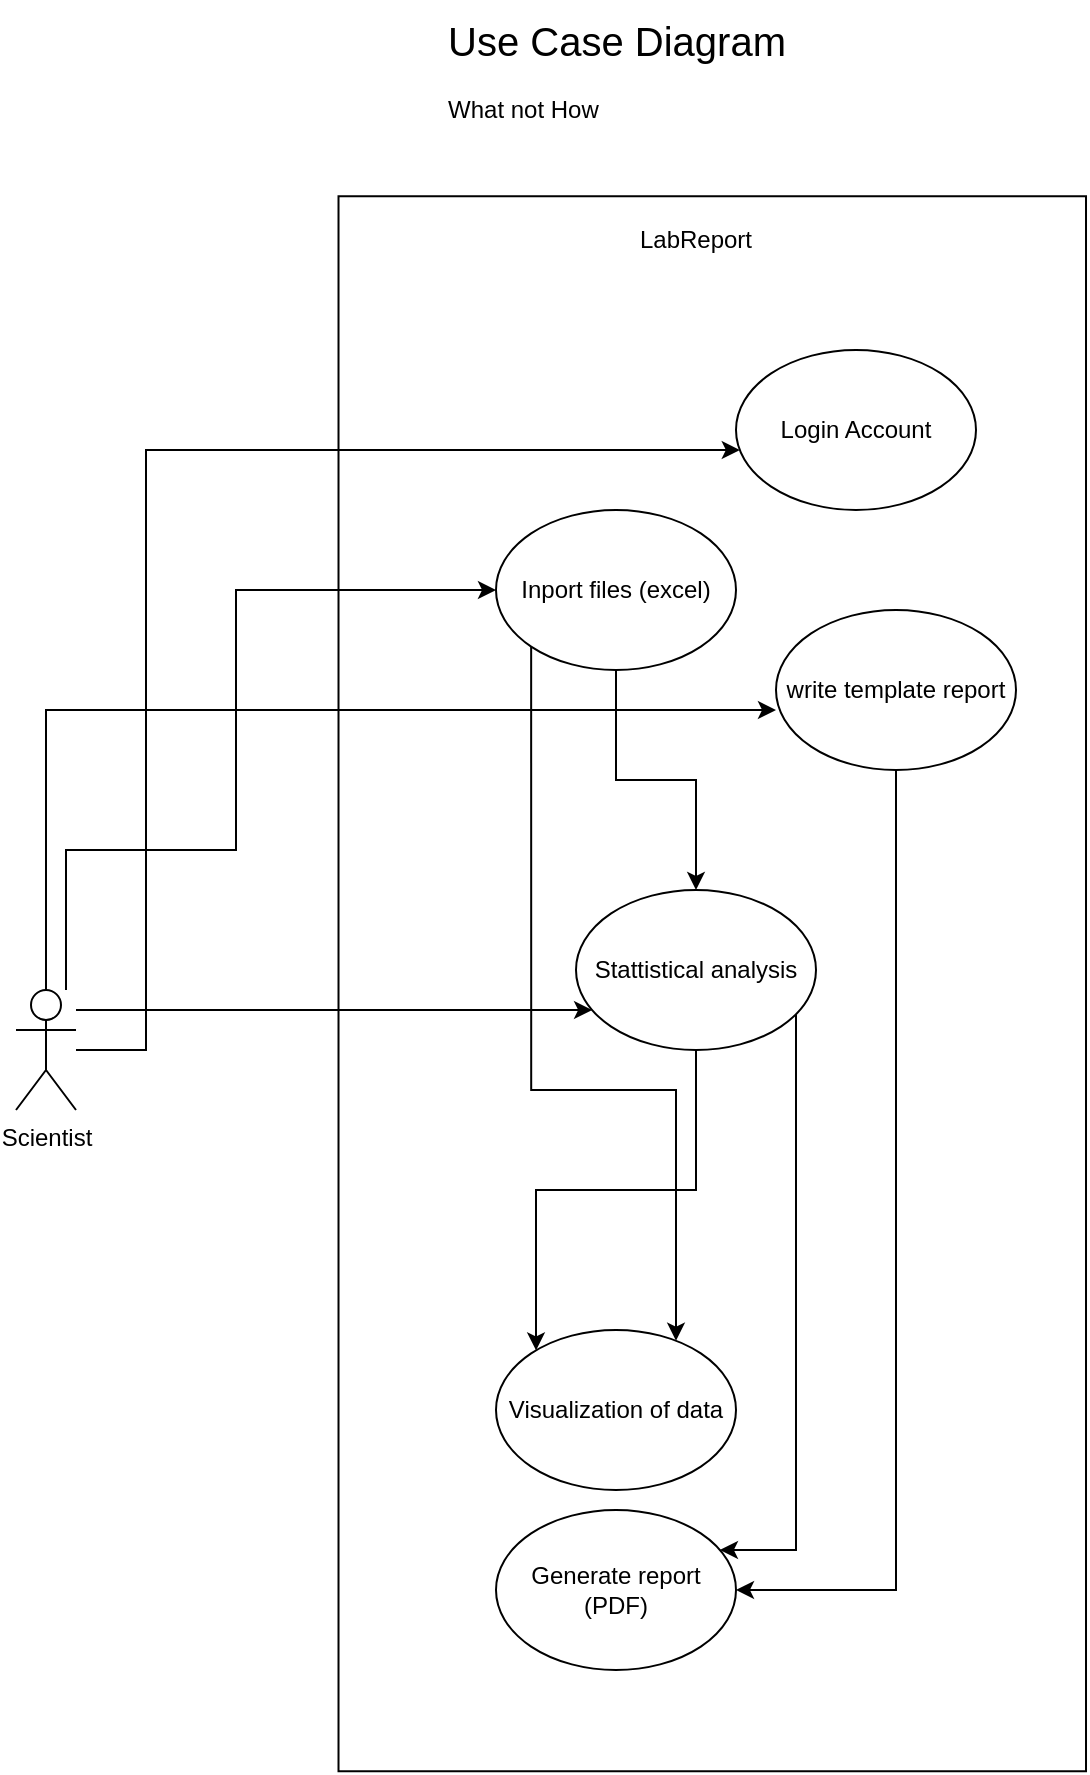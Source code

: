 <mxfile version="24.7.17" pages="6">
  <diagram id="v7ZgVMCDCKATnrwwI6ck" name="Use-cases">
    <mxGraphModel dx="1420" dy="829" grid="1" gridSize="10" guides="1" tooltips="1" connect="1" arrows="1" fold="1" page="1" pageScale="1" pageWidth="850" pageHeight="1100" math="0" shadow="0">
      <root>
        <mxCell id="0" />
        <mxCell id="1" parent="0" />
        <mxCell id="iJNp8zTLhtuYe7hRtah3-2" value="" style="rounded=0;whiteSpace=wrap;html=1;rotation=90;" parent="1" vertex="1">
          <mxGeometry x="94.38" y="410" width="787.5" height="373.75" as="geometry" />
        </mxCell>
        <mxCell id="iJNp8zTLhtuYe7hRtah3-5" value="LabReport" style="text;html=1;strokeColor=none;fillColor=none;align=center;verticalAlign=middle;whiteSpace=wrap;rounded=0;" parent="1" vertex="1">
          <mxGeometry x="450" y="210" width="60" height="30" as="geometry" />
        </mxCell>
        <mxCell id="iJNp8zTLhtuYe7hRtah3-10" style="edgeStyle=orthogonalEdgeStyle;rounded=0;orthogonalLoop=1;jettySize=auto;html=1;exitX=0.5;exitY=1;exitDx=0;exitDy=0;" parent="1" source="iJNp8zTLhtuYe7hRtah3-6" target="iJNp8zTLhtuYe7hRtah3-9" edge="1">
          <mxGeometry relative="1" as="geometry" />
        </mxCell>
        <mxCell id="iJNp8zTLhtuYe7hRtah3-12" style="edgeStyle=orthogonalEdgeStyle;rounded=0;orthogonalLoop=1;jettySize=auto;html=1;exitX=0;exitY=1;exitDx=0;exitDy=0;" parent="1" source="iJNp8zTLhtuYe7hRtah3-6" target="iJNp8zTLhtuYe7hRtah3-8" edge="1">
          <mxGeometry relative="1" as="geometry">
            <Array as="points">
              <mxPoint x="398" y="650" />
              <mxPoint x="470" y="650" />
            </Array>
          </mxGeometry>
        </mxCell>
        <mxCell id="iJNp8zTLhtuYe7hRtah3-6" value="Inport files (excel)" style="ellipse;whiteSpace=wrap;html=1;" parent="1" vertex="1">
          <mxGeometry x="380" y="360" width="120" height="80" as="geometry" />
        </mxCell>
        <mxCell id="iJNp8zTLhtuYe7hRtah3-7" value="Generate report (PDF)" style="ellipse;whiteSpace=wrap;html=1;" parent="1" vertex="1">
          <mxGeometry x="380" y="860" width="120" height="80" as="geometry" />
        </mxCell>
        <mxCell id="iJNp8zTLhtuYe7hRtah3-8" value="Visualization of data" style="ellipse;whiteSpace=wrap;html=1;" parent="1" vertex="1">
          <mxGeometry x="380" y="770" width="120" height="80" as="geometry" />
        </mxCell>
        <mxCell id="iJNp8zTLhtuYe7hRtah3-11" style="edgeStyle=orthogonalEdgeStyle;rounded=0;orthogonalLoop=1;jettySize=auto;html=1;" parent="1" source="iJNp8zTLhtuYe7hRtah3-9" target="iJNp8zTLhtuYe7hRtah3-8" edge="1">
          <mxGeometry relative="1" as="geometry">
            <Array as="points">
              <mxPoint x="400" y="700" />
            </Array>
          </mxGeometry>
        </mxCell>
        <mxCell id="iJNp8zTLhtuYe7hRtah3-13" style="edgeStyle=orthogonalEdgeStyle;rounded=0;orthogonalLoop=1;jettySize=auto;html=1;" parent="1" source="iJNp8zTLhtuYe7hRtah3-9" target="iJNp8zTLhtuYe7hRtah3-7" edge="1">
          <mxGeometry relative="1" as="geometry">
            <Array as="points">
              <mxPoint x="530" y="880" />
            </Array>
          </mxGeometry>
        </mxCell>
        <mxCell id="iJNp8zTLhtuYe7hRtah3-9" value="Stattistical analysis" style="ellipse;whiteSpace=wrap;html=1;" parent="1" vertex="1">
          <mxGeometry x="420" y="550" width="120" height="80" as="geometry" />
        </mxCell>
        <mxCell id="iJNp8zTLhtuYe7hRtah3-18" style="edgeStyle=orthogonalEdgeStyle;rounded=0;orthogonalLoop=1;jettySize=auto;html=1;" parent="1" source="iJNp8zTLhtuYe7hRtah3-14" target="iJNp8zTLhtuYe7hRtah3-6" edge="1">
          <mxGeometry relative="1" as="geometry">
            <Array as="points">
              <mxPoint x="165" y="530" />
              <mxPoint x="250" y="530" />
              <mxPoint x="250" y="400" />
            </Array>
          </mxGeometry>
        </mxCell>
        <mxCell id="iJNp8zTLhtuYe7hRtah3-19" style="edgeStyle=orthogonalEdgeStyle;rounded=0;orthogonalLoop=1;jettySize=auto;html=1;" parent="1" source="iJNp8zTLhtuYe7hRtah3-14" target="iJNp8zTLhtuYe7hRtah3-9" edge="1">
          <mxGeometry relative="1" as="geometry">
            <Array as="points">
              <mxPoint x="300" y="610" />
              <mxPoint x="300" y="610" />
            </Array>
            <mxPoint x="240" y="730" as="sourcePoint" />
          </mxGeometry>
        </mxCell>
        <mxCell id="iJNp8zTLhtuYe7hRtah3-24" style="edgeStyle=orthogonalEdgeStyle;rounded=0;orthogonalLoop=1;jettySize=auto;html=1;" parent="1" source="iJNp8zTLhtuYe7hRtah3-14" target="iJNp8zTLhtuYe7hRtah3-23" edge="1">
          <mxGeometry relative="1" as="geometry">
            <Array as="points">
              <mxPoint x="205" y="630" />
              <mxPoint x="205" y="330" />
            </Array>
          </mxGeometry>
        </mxCell>
        <mxCell id="SK6qlIvwFz_aPZz8G3Zl-2" style="edgeStyle=orthogonalEdgeStyle;rounded=0;orthogonalLoop=1;jettySize=auto;html=1;entryX=0;entryY=0.625;entryDx=0;entryDy=0;entryPerimeter=0;" parent="1" source="iJNp8zTLhtuYe7hRtah3-14" target="SK6qlIvwFz_aPZz8G3Zl-1" edge="1">
          <mxGeometry relative="1" as="geometry">
            <Array as="points">
              <mxPoint x="250" y="460" />
              <mxPoint x="250" y="460" />
            </Array>
          </mxGeometry>
        </mxCell>
        <mxCell id="iJNp8zTLhtuYe7hRtah3-14" value="Scientist" style="shape=umlActor;verticalLabelPosition=bottom;verticalAlign=top;html=1;outlineConnect=0;" parent="1" vertex="1">
          <mxGeometry x="140" y="600" width="30" height="60" as="geometry" />
        </mxCell>
        <mxCell id="iJNp8zTLhtuYe7hRtah3-23" value="Login Account" style="ellipse;whiteSpace=wrap;html=1;" parent="1" vertex="1">
          <mxGeometry x="500" y="280" width="120" height="80" as="geometry" />
        </mxCell>
        <mxCell id="iJNp8zTLhtuYe7hRtah3-32" value="&lt;font style=&quot;font-size: 20px;&quot;&gt;Use Case Diagram&lt;br&gt;&lt;/font&gt;&lt;br&gt;&lt;div style=&quot;text-align: left;&quot;&gt;&lt;span style=&quot;background-color: initial;&quot;&gt;What not How&lt;/span&gt;&lt;/div&gt;" style="text;html=1;align=center;verticalAlign=middle;resizable=0;points=[];autosize=1;strokeColor=none;fillColor=none;" parent="1" vertex="1">
          <mxGeometry x="345" y="105" width="190" height="70" as="geometry" />
        </mxCell>
        <mxCell id="SK6qlIvwFz_aPZz8G3Zl-5" style="edgeStyle=orthogonalEdgeStyle;rounded=0;orthogonalLoop=1;jettySize=auto;html=1;" parent="1" source="SK6qlIvwFz_aPZz8G3Zl-1" target="iJNp8zTLhtuYe7hRtah3-7" edge="1">
          <mxGeometry relative="1" as="geometry">
            <Array as="points">
              <mxPoint x="580" y="900" />
            </Array>
          </mxGeometry>
        </mxCell>
        <mxCell id="SK6qlIvwFz_aPZz8G3Zl-1" value="write template report" style="ellipse;whiteSpace=wrap;html=1;" parent="1" vertex="1">
          <mxGeometry x="520" y="410" width="120" height="80" as="geometry" />
        </mxCell>
      </root>
    </mxGraphModel>
  </diagram>
  <diagram id="OXpNapWelrpn4iQs3Fq-" name="Domain">
    <mxGraphModel dx="664" dy="342" grid="1" gridSize="10" guides="1" tooltips="1" connect="1" arrows="1" fold="1" page="1" pageScale="1" pageWidth="850" pageHeight="1100" math="0" shadow="0">
      <root>
        <mxCell id="0" />
        <mxCell id="1" parent="0" />
        <mxCell id="jMRId1ra1S1qvdnTrYev-54" value="Researcher" style="rounded=0;whiteSpace=wrap;html=1;" vertex="1" parent="1">
          <mxGeometry x="100" y="100" width="120" height="60" as="geometry" />
        </mxCell>
        <mxCell id="jMRId1ra1S1qvdnTrYev-57" value="Experience" style="rounded=0;whiteSpace=wrap;html=1;" vertex="1" parent="1">
          <mxGeometry x="310" y="100" width="120" height="60" as="geometry" />
        </mxCell>
        <mxCell id="jMRId1ra1S1qvdnTrYev-58" value="File" style="rounded=0;whiteSpace=wrap;html=1;" vertex="1" parent="1">
          <mxGeometry x="310" y="231" width="120" height="60" as="geometry" />
        </mxCell>
        <mxCell id="jMRId1ra1S1qvdnTrYev-59" value="" style="endArrow=none;html=1;rounded=0;entryX=1;entryY=0.5;entryDx=0;entryDy=0;exitX=0;exitY=0.5;exitDx=0;exitDy=0;shadow=0;flowAnimation=0;" edge="1" parent="1" source="jMRId1ra1S1qvdnTrYev-57" target="jMRId1ra1S1qvdnTrYev-54">
          <mxGeometry width="50" height="50" relative="1" as="geometry">
            <mxPoint x="180" y="380" as="sourcePoint" />
            <mxPoint x="260" y="320" as="targetPoint" />
          </mxGeometry>
        </mxCell>
        <mxCell id="jMRId1ra1S1qvdnTrYev-60" value="N" style="edgeLabel;html=1;align=center;verticalAlign=middle;resizable=0;points=[];" vertex="1" connectable="0" parent="jMRId1ra1S1qvdnTrYev-59">
          <mxGeometry x="0.433" relative="1" as="geometry">
            <mxPoint x="54" y="-10" as="offset" />
          </mxGeometry>
        </mxCell>
        <mxCell id="jMRId1ra1S1qvdnTrYev-63" value="" style="endArrow=none;html=1;rounded=0;shadow=0;flowAnimation=0;movable=1;resizable=1;rotatable=1;deletable=1;editable=1;locked=0;connectable=1;" edge="1" parent="1" source="jMRId1ra1S1qvdnTrYev-58" target="jMRId1ra1S1qvdnTrYev-57">
          <mxGeometry width="50" height="50" relative="1" as="geometry">
            <mxPoint x="439.66" y="460" as="sourcePoint" />
            <mxPoint x="439.66" y="350" as="targetPoint" />
          </mxGeometry>
        </mxCell>
        <mxCell id="jMRId1ra1S1qvdnTrYev-65" value="Report" style="rounded=0;whiteSpace=wrap;html=1;" vertex="1" parent="1">
          <mxGeometry x="530" y="231" width="120" height="60" as="geometry" />
        </mxCell>
        <mxCell id="jMRId1ra1S1qvdnTrYev-66" value="" style="endArrow=none;html=1;rounded=0;shadow=0;flowAnimation=0;movable=1;resizable=1;rotatable=1;deletable=1;editable=1;locked=0;connectable=1;entryX=1;entryY=0.5;entryDx=0;entryDy=0;exitX=0;exitY=0.5;exitDx=0;exitDy=0;" edge="1" parent="1" source="jMRId1ra1S1qvdnTrYev-65" target="jMRId1ra1S1qvdnTrYev-58">
          <mxGeometry width="50" height="50" relative="1" as="geometry">
            <mxPoint x="199.66" y="450" as="sourcePoint" />
            <mxPoint x="200" y="340" as="targetPoint" />
          </mxGeometry>
        </mxCell>
        <mxCell id="jMRId1ra1S1qvdnTrYev-67" value="N" style="edgeLabel;html=1;align=center;verticalAlign=middle;resizable=1;points=[];movable=1;rotatable=1;deletable=1;editable=1;locked=0;connectable=1;" vertex="1" connectable="0" parent="jMRId1ra1S1qvdnTrYev-66">
          <mxGeometry x="0.433" relative="1" as="geometry">
            <mxPoint x="62" y="-10" as="offset" />
          </mxGeometry>
        </mxCell>
        <mxCell id="jMRId1ra1S1qvdnTrYev-70" value="N" style="edgeLabel;html=1;align=center;verticalAlign=middle;resizable=1;points=[];movable=1;rotatable=1;deletable=1;editable=1;locked=0;connectable=1;" vertex="1" connectable="0" parent="1">
          <mxGeometry x="378" y="218" as="geometry" />
        </mxCell>
        <mxCell id="jMRId1ra1S1qvdnTrYev-72" value="Description" style="rounded=0;whiteSpace=wrap;html=1;" vertex="1" parent="1">
          <mxGeometry x="310" y="360" width="120" height="60" as="geometry" />
        </mxCell>
        <mxCell id="jMRId1ra1S1qvdnTrYev-73" value="" style="endArrow=none;html=1;rounded=0;shadow=0;flowAnimation=0;movable=1;resizable=1;rotatable=1;deletable=1;editable=1;locked=0;connectable=1;exitX=0.5;exitY=1;exitDx=0;exitDy=0;" edge="1" parent="1" source="jMRId1ra1S1qvdnTrYev-58" target="jMRId1ra1S1qvdnTrYev-72">
          <mxGeometry width="50" height="50" relative="1" as="geometry">
            <mxPoint x="430" y="269.71" as="sourcePoint" />
            <mxPoint x="520" y="270" as="targetPoint" />
          </mxGeometry>
        </mxCell>
        <mxCell id="jMRId1ra1S1qvdnTrYev-78" value="create" style="text;html=1;align=center;verticalAlign=middle;resizable=0;points=[];autosize=1;strokeColor=none;fillColor=none;" vertex="1" parent="1">
          <mxGeometry x="230" y="108" width="60" height="30" as="geometry" />
        </mxCell>
        <mxCell id="jMRId1ra1S1qvdnTrYev-79" value="have" style="text;html=1;align=center;verticalAlign=middle;resizable=0;points=[];autosize=1;strokeColor=none;fillColor=none;" vertex="1" parent="1">
          <mxGeometry x="370" y="178" width="50" height="30" as="geometry" />
        </mxCell>
        <mxCell id="jMRId1ra1S1qvdnTrYev-80" value="have" style="text;html=1;align=center;verticalAlign=middle;resizable=0;points=[];autosize=1;strokeColor=none;fillColor=none;" vertex="1" parent="1">
          <mxGeometry x="370" y="310" width="50" height="30" as="geometry" />
        </mxCell>
        <mxCell id="jMRId1ra1S1qvdnTrYev-81" value="originate" style="text;html=1;align=center;verticalAlign=middle;resizable=0;points=[];autosize=1;strokeColor=none;fillColor=none;" vertex="1" parent="1">
          <mxGeometry x="440" y="231" width="70" height="30" as="geometry" />
        </mxCell>
        <mxCell id="jMRId1ra1S1qvdnTrYev-82" value="Researcher" style="swimlane;fontStyle=0;childLayout=stackLayout;horizontal=1;startSize=30;horizontalStack=0;resizeParent=1;resizeParentMax=0;resizeLast=0;collapsible=1;marginBottom=0;whiteSpace=wrap;html=1;" vertex="1" parent="1">
          <mxGeometry x="200" y="590" width="140" height="60" as="geometry">
            <mxRectangle x="100" y="590" width="100" height="30" as="alternateBounds" />
          </mxGeometry>
        </mxCell>
        <mxCell id="jMRId1ra1S1qvdnTrYev-83" value="name" style="text;strokeColor=none;fillColor=none;align=left;verticalAlign=middle;spacingLeft=4;spacingRight=4;overflow=hidden;points=[[0,0.5],[1,0.5]];portConstraint=eastwest;rotatable=0;whiteSpace=wrap;html=1;" vertex="1" parent="jMRId1ra1S1qvdnTrYev-82">
          <mxGeometry y="30" width="140" height="30" as="geometry" />
        </mxCell>
        <mxCell id="jMRId1ra1S1qvdnTrYev-89" value="" style="endArrow=none;html=1;rounded=0;entryX=1;entryY=0.25;entryDx=0;entryDy=0;shadow=0;flowAnimation=0;exitX=0;exitY=0.25;exitDx=0;exitDy=0;" edge="1" parent="1" source="O5rqEoHzVe2xwS49xYe2-1" target="jMRId1ra1S1qvdnTrYev-82">
          <mxGeometry width="50" height="50" relative="1" as="geometry">
            <mxPoint x="470" y="606" as="sourcePoint" />
            <mxPoint x="340.28" y="605.51" as="targetPoint" />
          </mxGeometry>
        </mxCell>
        <mxCell id="jMRId1ra1S1qvdnTrYev-90" value="N" style="edgeLabel;html=1;align=center;verticalAlign=middle;resizable=0;points=[];" vertex="1" connectable="0" parent="jMRId1ra1S1qvdnTrYev-89">
          <mxGeometry x="0.433" relative="1" as="geometry">
            <mxPoint x="83" y="-9" as="offset" />
          </mxGeometry>
        </mxCell>
        <mxCell id="jMRId1ra1S1qvdnTrYev-91" value="" style="endArrow=none;html=1;rounded=0;shadow=0;flowAnimation=0;movable=1;resizable=1;rotatable=1;deletable=1;editable=1;locked=0;connectable=1;entryX=0.504;entryY=1.005;entryDx=0;entryDy=0;entryPerimeter=0;exitX=0.503;exitY=0.017;exitDx=0;exitDy=0;exitPerimeter=0;" edge="1" parent="1" source="O5rqEoHzVe2xwS49xYe2-5" target="O5rqEoHzVe2xwS49xYe2-8">
          <mxGeometry width="50" height="50" relative="1" as="geometry">
            <mxPoint x="540" y="742" as="sourcePoint" />
            <mxPoint x="540" y="671" as="targetPoint" />
          </mxGeometry>
        </mxCell>
        <mxCell id="jMRId1ra1S1qvdnTrYev-93" value="" style="endArrow=none;html=1;rounded=0;shadow=0;flowAnimation=0;movable=1;resizable=1;rotatable=1;deletable=1;editable=1;locked=0;connectable=1;entryX=0.997;entryY=0.651;entryDx=0;entryDy=0;entryPerimeter=0;" edge="1" parent="1" source="O5rqEoHzVe2xwS49xYe2-13" target="O5rqEoHzVe2xwS49xYe2-27">
          <mxGeometry width="50" height="50" relative="1" as="geometry">
            <mxPoint x="710" y="800" as="sourcePoint" />
            <mxPoint x="670" y="810" as="targetPoint" />
          </mxGeometry>
        </mxCell>
        <mxCell id="jMRId1ra1S1qvdnTrYev-94" value="N" style="edgeLabel;html=1;align=center;verticalAlign=middle;resizable=1;points=[];movable=1;rotatable=1;deletable=1;editable=1;locked=0;connectable=1;" vertex="1" connectable="0" parent="jMRId1ra1S1qvdnTrYev-93">
          <mxGeometry x="0.433" relative="1" as="geometry">
            <mxPoint x="76" y="-15" as="offset" />
          </mxGeometry>
        </mxCell>
        <mxCell id="jMRId1ra1S1qvdnTrYev-95" value="N" style="edgeLabel;html=1;align=center;verticalAlign=middle;resizable=1;points=[];movable=1;rotatable=1;deletable=1;editable=1;locked=0;connectable=1;" vertex="1" connectable="0" parent="1">
          <mxGeometry x="548" y="740" as="geometry" />
        </mxCell>
        <mxCell id="jMRId1ra1S1qvdnTrYev-97" value="" style="endArrow=none;html=1;rounded=0;shadow=0;flowAnimation=0;movable=1;resizable=1;rotatable=1;deletable=1;editable=1;locked=0;connectable=1;entryX=0.5;entryY=0;entryDx=0;entryDy=0;" edge="1" parent="1" source="O5rqEoHzVe2xwS49xYe2-5" target="O5rqEoHzVe2xwS49xYe2-19">
          <mxGeometry width="50" height="50" relative="1" as="geometry">
            <mxPoint x="540" y="860" as="sourcePoint" />
            <mxPoint x="548" y="909" as="targetPoint" />
          </mxGeometry>
        </mxCell>
        <mxCell id="jMRId1ra1S1qvdnTrYev-98" value="create" style="text;html=1;align=center;verticalAlign=middle;resizable=0;points=[];autosize=1;strokeColor=none;fillColor=none;" vertex="1" parent="1">
          <mxGeometry x="370" y="581" width="60" height="30" as="geometry" />
        </mxCell>
        <mxCell id="jMRId1ra1S1qvdnTrYev-99" value="have" style="text;html=1;align=center;verticalAlign=middle;resizable=0;points=[];autosize=1;strokeColor=none;fillColor=none;" vertex="1" parent="1">
          <mxGeometry x="530" y="690" width="50" height="30" as="geometry" />
        </mxCell>
        <mxCell id="jMRId1ra1S1qvdnTrYev-100" value="have" style="text;html=1;align=center;verticalAlign=middle;resizable=0;points=[];autosize=1;strokeColor=none;fillColor=none;" vertex="1" parent="1">
          <mxGeometry x="530" y="880" width="50" height="30" as="geometry" />
        </mxCell>
        <mxCell id="jMRId1ra1S1qvdnTrYev-101" value="originate" style="text;html=1;align=center;verticalAlign=middle;resizable=0;points=[];autosize=1;strokeColor=none;fillColor=none;" vertex="1" parent="1">
          <mxGeometry x="640" y="770" width="70" height="30" as="geometry" />
        </mxCell>
        <mxCell id="O5rqEoHzVe2xwS49xYe2-1" value="Experience" style="swimlane;fontStyle=0;childLayout=stackLayout;horizontal=1;startSize=30;horizontalStack=0;resizeParent=1;resizeParentMax=0;resizeLast=0;collapsible=1;marginBottom=0;whiteSpace=wrap;html=1;" vertex="1" parent="1">
          <mxGeometry x="470" y="581" width="140" height="90" as="geometry">
            <mxRectangle x="470" y="590" width="100" height="30" as="alternateBounds" />
          </mxGeometry>
        </mxCell>
        <mxCell id="O5rqEoHzVe2xwS49xYe2-24" value="name" style="text;strokeColor=none;fillColor=none;align=left;verticalAlign=middle;spacingLeft=4;spacingRight=4;overflow=hidden;points=[[0,0.5],[1,0.5]];portConstraint=eastwest;rotatable=0;whiteSpace=wrap;html=1;" vertex="1" parent="O5rqEoHzVe2xwS49xYe2-1">
          <mxGeometry y="30" width="140" height="30" as="geometry" />
        </mxCell>
        <mxCell id="O5rqEoHzVe2xwS49xYe2-8" value="date" style="text;strokeColor=none;fillColor=none;align=left;verticalAlign=middle;spacingLeft=4;spacingRight=4;overflow=hidden;points=[[0,0.5],[1,0.5]];portConstraint=eastwest;rotatable=0;whiteSpace=wrap;html=1;" vertex="1" parent="O5rqEoHzVe2xwS49xYe2-1">
          <mxGeometry y="60" width="140" height="30" as="geometry" />
        </mxCell>
        <mxCell id="O5rqEoHzVe2xwS49xYe2-5" value="File" style="swimlane;fontStyle=0;childLayout=stackLayout;horizontal=1;startSize=30;horizontalStack=0;resizeParent=1;resizeParentMax=0;resizeLast=0;collapsible=1;marginBottom=0;whiteSpace=wrap;html=1;" vertex="1" parent="1">
          <mxGeometry x="470" y="750" width="140" height="90" as="geometry" />
        </mxCell>
        <mxCell id="O5rqEoHzVe2xwS49xYe2-27" value="path" style="text;strokeColor=none;fillColor=none;align=left;verticalAlign=middle;spacingLeft=4;spacingRight=4;overflow=hidden;points=[[0,0.5],[1,0.5]];portConstraint=eastwest;rotatable=0;whiteSpace=wrap;html=1;" vertex="1" parent="O5rqEoHzVe2xwS49xYe2-5">
          <mxGeometry y="30" width="140" height="30" as="geometry" />
        </mxCell>
        <mxCell id="O5rqEoHzVe2xwS49xYe2-6" value="date" style="text;strokeColor=none;fillColor=none;align=left;verticalAlign=middle;spacingLeft=4;spacingRight=4;overflow=hidden;points=[[0,0.5],[1,0.5]];portConstraint=eastwest;rotatable=0;whiteSpace=wrap;html=1;" vertex="1" parent="O5rqEoHzVe2xwS49xYe2-5">
          <mxGeometry y="60" width="140" height="30" as="geometry" />
        </mxCell>
        <mxCell id="O5rqEoHzVe2xwS49xYe2-13" value="Report" style="swimlane;fontStyle=0;childLayout=stackLayout;horizontal=1;startSize=30;horizontalStack=0;resizeParent=1;resizeParentMax=0;resizeLast=0;collapsible=1;marginBottom=0;whiteSpace=wrap;html=1;" vertex="1" parent="1">
          <mxGeometry x="730" y="756" width="140" height="90" as="geometry" />
        </mxCell>
        <mxCell id="O5rqEoHzVe2xwS49xYe2-29" value="date" style="text;strokeColor=none;fillColor=none;align=left;verticalAlign=middle;spacingLeft=4;spacingRight=4;overflow=hidden;points=[[0,0.5],[1,0.5]];portConstraint=eastwest;rotatable=0;whiteSpace=wrap;html=1;" vertex="1" parent="O5rqEoHzVe2xwS49xYe2-13">
          <mxGeometry y="30" width="140" height="30" as="geometry" />
        </mxCell>
        <mxCell id="O5rqEoHzVe2xwS49xYe2-14" value="questions" style="text;strokeColor=none;fillColor=none;align=left;verticalAlign=middle;spacingLeft=4;spacingRight=4;overflow=hidden;points=[[0,0.5],[1,0.5]];portConstraint=eastwest;rotatable=0;whiteSpace=wrap;html=1;" vertex="1" parent="O5rqEoHzVe2xwS49xYe2-13">
          <mxGeometry y="60" width="140" height="30" as="geometry" />
        </mxCell>
        <mxCell id="O5rqEoHzVe2xwS49xYe2-19" value="Description" style="swimlane;fontStyle=0;childLayout=stackLayout;horizontal=1;startSize=30;horizontalStack=0;resizeParent=1;resizeParentMax=0;resizeLast=0;collapsible=1;marginBottom=0;whiteSpace=wrap;html=1;" vertex="1" parent="1">
          <mxGeometry x="470" y="930" width="140" height="60" as="geometry" />
        </mxCell>
        <mxCell id="O5rqEoHzVe2xwS49xYe2-20" value="date" style="text;strokeColor=none;fillColor=none;align=left;verticalAlign=middle;spacingLeft=4;spacingRight=4;overflow=hidden;points=[[0,0.5],[1,0.5]];portConstraint=eastwest;rotatable=0;whiteSpace=wrap;html=1;" vertex="1" parent="O5rqEoHzVe2xwS49xYe2-19">
          <mxGeometry y="30" width="140" height="30" as="geometry" />
        </mxCell>
      </root>
    </mxGraphModel>
  </diagram>
  <diagram id="JYEK-nPamfIIT9PQFDmp" name="Main Activity">
    <mxGraphModel dx="474" dy="843" grid="1" gridSize="10" guides="1" tooltips="1" connect="1" arrows="1" fold="1" page="1" pageScale="1" pageWidth="850" pageHeight="1100" math="0" shadow="0">
      <root>
        <mxCell id="0" />
        <mxCell id="1" parent="0" />
        <mxCell id="zxedjUVODNnGZjZ4I_2--5" style="edgeStyle=orthogonalEdgeStyle;rounded=0;orthogonalLoop=1;jettySize=auto;html=1;exitX=0.5;exitY=1;exitDx=0;exitDy=0;entryX=0.5;entryY=0;entryDx=0;entryDy=0;" parent="1" source="zxedjUVODNnGZjZ4I_2--1" target="zxedjUVODNnGZjZ4I_2--2" edge="1">
          <mxGeometry relative="1" as="geometry" />
        </mxCell>
        <mxCell id="zxedjUVODNnGZjZ4I_2--1" value="" style="ellipse;whiteSpace=wrap;html=1;aspect=fixed;gradientColor=none;fillColor=#050505;" parent="1" vertex="1">
          <mxGeometry x="240" y="170" width="40" height="40" as="geometry" />
        </mxCell>
        <mxCell id="zxedjUVODNnGZjZ4I_2--6" style="edgeStyle=orthogonalEdgeStyle;rounded=0;orthogonalLoop=1;jettySize=auto;html=1;exitX=0.5;exitY=1;exitDx=0;exitDy=0;entryX=0.5;entryY=0;entryDx=0;entryDy=0;" parent="1" source="zxedjUVODNnGZjZ4I_2--2" target="zxedjUVODNnGZjZ4I_2--3" edge="1">
          <mxGeometry relative="1" as="geometry" />
        </mxCell>
        <mxCell id="zxedjUVODNnGZjZ4I_2--2" value="Login" style="rounded=1;whiteSpace=wrap;html=1;" parent="1" vertex="1">
          <mxGeometry x="200" y="250" width="120" height="40" as="geometry" />
        </mxCell>
        <mxCell id="zxedjUVODNnGZjZ4I_2--13" style="edgeStyle=orthogonalEdgeStyle;rounded=0;orthogonalLoop=1;jettySize=auto;html=1;" parent="1" source="zxedjUVODNnGZjZ4I_2--3" target="zxedjUVODNnGZjZ4I_2--9" edge="1">
          <mxGeometry relative="1" as="geometry" />
        </mxCell>
        <mxCell id="zxedjUVODNnGZjZ4I_2--16" style="edgeStyle=orthogonalEdgeStyle;rounded=0;orthogonalLoop=1;jettySize=auto;html=1;exitX=0;exitY=0.5;exitDx=0;exitDy=0;entryX=0;entryY=0.5;entryDx=0;entryDy=0;" parent="1" source="zxedjUVODNnGZjZ4I_2--3" target="zxedjUVODNnGZjZ4I_2--10" edge="1">
          <mxGeometry relative="1" as="geometry">
            <Array as="points">
              <mxPoint x="130" y="350" />
              <mxPoint x="130" y="790" />
            </Array>
          </mxGeometry>
        </mxCell>
        <mxCell id="zxedjUVODNnGZjZ4I_2--3" value="" style="rhombus;whiteSpace=wrap;html=1;" parent="1" vertex="1">
          <mxGeometry x="240" y="330" width="40" height="40" as="geometry" />
        </mxCell>
        <mxCell id="zxedjUVODNnGZjZ4I_2--9" value="Access to functionalities" style="rounded=1;whiteSpace=wrap;html=1;" parent="1" vertex="1">
          <mxGeometry x="200" y="410" width="120" height="40" as="geometry" />
        </mxCell>
        <mxCell id="zxedjUVODNnGZjZ4I_2--20" value="" style="edgeStyle=orthogonalEdgeStyle;rounded=0;orthogonalLoop=1;jettySize=auto;html=1;entryX=0;entryY=0.5;entryDx=0;entryDy=0;" parent="1" source="zxedjUVODNnGZjZ4I_2--10" target="zxedjUVODNnGZjZ4I_2--21" edge="1">
          <mxGeometry relative="1" as="geometry">
            <mxPoint x="510" y="790" as="targetPoint" />
          </mxGeometry>
        </mxCell>
        <mxCell id="zxedjUVODNnGZjZ4I_2--10" value="" style="rhombus;whiteSpace=wrap;html=1;" parent="1" vertex="1">
          <mxGeometry x="430" y="770" width="40" height="40" as="geometry" />
        </mxCell>
        <mxCell id="zxedjUVODNnGZjZ4I_2--15" value="Yes" style="text;html=1;strokeColor=none;fillColor=none;align=center;verticalAlign=middle;whiteSpace=wrap;rounded=0;" parent="1" vertex="1">
          <mxGeometry x="240" y="370" width="60" height="30" as="geometry" />
        </mxCell>
        <mxCell id="zxedjUVODNnGZjZ4I_2--17" value="No" style="text;html=1;strokeColor=none;fillColor=none;align=center;verticalAlign=middle;whiteSpace=wrap;rounded=0;" parent="1" vertex="1">
          <mxGeometry x="80" y="410" width="60" height="30" as="geometry" />
        </mxCell>
        <mxCell id="K7SZI-sZKC4nk1LAwJbE-40" style="edgeStyle=orthogonalEdgeStyle;rounded=0;orthogonalLoop=1;jettySize=auto;html=1;exitX=1;exitY=0.5;exitDx=0;exitDy=0;entryX=-0.1;entryY=0.522;entryDx=0;entryDy=0;entryPerimeter=0;" parent="1" source="zxedjUVODNnGZjZ4I_2--21" target="K7SZI-sZKC4nk1LAwJbE-39" edge="1">
          <mxGeometry relative="1" as="geometry" />
        </mxCell>
        <mxCell id="zxedjUVODNnGZjZ4I_2--21" value="Exit" style="rounded=1;whiteSpace=wrap;html=1;" parent="1" vertex="1">
          <mxGeometry x="510" y="770" width="120" height="40" as="geometry" />
        </mxCell>
        <mxCell id="K7SZI-sZKC4nk1LAwJbE-24" style="edgeStyle=orthogonalEdgeStyle;rounded=0;orthogonalLoop=1;jettySize=auto;html=1;exitX=0;exitY=0.5;exitDx=0;exitDy=0;exitPerimeter=0;entryX=0.84;entryY=0;entryDx=0;entryDy=0;entryPerimeter=0;" parent="1" source="zxedjUVODNnGZjZ4I_2--23" target="K7SZI-sZKC4nk1LAwJbE-16" edge="1">
          <mxGeometry relative="1" as="geometry" />
        </mxCell>
        <mxCell id="K7SZI-sZKC4nk1LAwJbE-25" style="edgeStyle=orthogonalEdgeStyle;rounded=0;orthogonalLoop=1;jettySize=auto;html=1;exitX=0.25;exitY=0.5;exitDx=0;exitDy=0;exitPerimeter=0;entryX=0.4;entryY=-0.05;entryDx=0;entryDy=0;entryPerimeter=0;" parent="1" edge="1">
          <mxGeometry relative="1" as="geometry">
            <mxPoint x="257" y="495" as="sourcePoint" />
            <mxPoint x="257" y="568" as="targetPoint" />
          </mxGeometry>
        </mxCell>
        <mxCell id="K7SZI-sZKC4nk1LAwJbE-26" style="edgeStyle=orthogonalEdgeStyle;rounded=0;orthogonalLoop=1;jettySize=auto;html=1;exitX=0.75;exitY=0.5;exitDx=0;exitDy=0;exitPerimeter=0;entryX=0.75;entryY=0;entryDx=0;entryDy=0;" parent="1" edge="1">
          <mxGeometry relative="1" as="geometry">
            <mxPoint x="331" y="495" as="sourcePoint" />
            <mxPoint x="332.25" y="610" as="targetPoint" />
            <Array as="points">
              <mxPoint x="332" y="495" />
            </Array>
          </mxGeometry>
        </mxCell>
        <mxCell id="K7SZI-sZKC4nk1LAwJbE-27" style="edgeStyle=orthogonalEdgeStyle;rounded=0;orthogonalLoop=1;jettySize=auto;html=1;exitX=1;exitY=0.5;exitDx=0;exitDy=0;exitPerimeter=0;entryX=0.25;entryY=0;entryDx=0;entryDy=0;" parent="1" target="K7SZI-sZKC4nk1LAwJbE-13" edge="1">
          <mxGeometry relative="1" as="geometry">
            <mxPoint x="399" y="495" as="sourcePoint" />
            <mxPoint x="389" y="610" as="targetPoint" />
            <Array as="points">
              <mxPoint x="389" y="495" />
            </Array>
          </mxGeometry>
        </mxCell>
        <mxCell id="zxedjUVODNnGZjZ4I_2--23" value="" style="shape=line;html=1;strokeWidth=6;strokeColor=#000000;" parent="1" vertex="1">
          <mxGeometry x="200" y="490" width="200" height="10" as="geometry" />
        </mxCell>
        <mxCell id="K7SZI-sZKC4nk1LAwJbE-37" style="edgeStyle=orthogonalEdgeStyle;rounded=0;orthogonalLoop=1;jettySize=auto;html=1;exitX=0.25;exitY=1;exitDx=0;exitDy=0;entryX=0.551;entryY=0.376;entryDx=0;entryDy=0;entryPerimeter=0;" parent="1" edge="1">
          <mxGeometry relative="1" as="geometry">
            <mxPoint x="421.75" y="690" as="sourcePoint" />
            <mxPoint x="421.2" y="731.76" as="targetPoint" />
          </mxGeometry>
        </mxCell>
        <mxCell id="K7SZI-sZKC4nk1LAwJbE-13" value="&lt;span style=&quot;color: rgb(0, 0, 0); font-family: Helvetica; font-size: 12px; font-style: normal; font-variant-ligatures: normal; font-variant-caps: normal; font-weight: 400; letter-spacing: normal; orphans: 2; text-align: center; text-indent: 0px; text-transform: none; widows: 2; word-spacing: 0px; -webkit-text-stroke-width: 0px; background-color: rgb(251, 251, 251); text-decoration-thickness: initial; text-decoration-style: initial; text-decoration-color: initial; float: none; display: inline !important;&quot;&gt;Export files (pdf)&lt;/span&gt;" style="rounded=1;whiteSpace=wrap;html=1;" parent="1" vertex="1">
          <mxGeometry x="370" y="650" width="75" height="40" as="geometry" />
        </mxCell>
        <mxCell id="K7SZI-sZKC4nk1LAwJbE-36" style="edgeStyle=orthogonalEdgeStyle;rounded=0;orthogonalLoop=1;jettySize=auto;html=1;exitX=0.75;exitY=1;exitDx=0;exitDy=0;entryX=0.532;entryY=0.657;entryDx=0;entryDy=0;entryPerimeter=0;" parent="1" source="K7SZI-sZKC4nk1LAwJbE-14" target="K7SZI-sZKC4nk1LAwJbE-29" edge="1">
          <mxGeometry relative="1" as="geometry">
            <Array as="points">
              <mxPoint x="351" y="710" />
              <mxPoint x="384" y="710" />
            </Array>
          </mxGeometry>
        </mxCell>
        <mxCell id="K7SZI-sZKC4nk1LAwJbE-14" value="&lt;span style=&quot;color: rgb(0, 0, 0); font-family: Helvetica; font-size: 12px; font-style: normal; font-variant-ligatures: normal; font-variant-caps: normal; font-weight: 400; letter-spacing: normal; orphans: 2; text-align: center; text-indent: 0px; text-transform: none; widows: 2; word-spacing: 0px; -webkit-text-stroke-width: 0px; background-color: rgb(251, 251, 251); text-decoration-thickness: initial; text-decoration-style: initial; text-decoration-color: initial; float: none; display: inline !important;&quot;&gt;Visualization of data&lt;/span&gt;" style="rounded=1;whiteSpace=wrap;html=1;" parent="1" vertex="1">
          <mxGeometry x="295" y="610" width="75" height="40" as="geometry" />
        </mxCell>
        <mxCell id="K7SZI-sZKC4nk1LAwJbE-35" style="edgeStyle=orthogonalEdgeStyle;rounded=0;orthogonalLoop=1;jettySize=auto;html=1;exitX=0.5;exitY=1;exitDx=0;exitDy=0;entryX=0.223;entryY=0.514;entryDx=0;entryDy=0;entryPerimeter=0;" parent="1" source="K7SZI-sZKC4nk1LAwJbE-15" target="K7SZI-sZKC4nk1LAwJbE-29" edge="1">
          <mxGeometry relative="1" as="geometry">
            <Array as="points">
              <mxPoint x="257" y="680" />
              <mxPoint x="323" y="680" />
            </Array>
          </mxGeometry>
        </mxCell>
        <mxCell id="K7SZI-sZKC4nk1LAwJbE-15" value="Stattistical analysis" style="rounded=1;whiteSpace=wrap;html=1;" parent="1" vertex="1">
          <mxGeometry x="220" y="570" width="75" height="40" as="geometry" />
        </mxCell>
        <mxCell id="K7SZI-sZKC4nk1LAwJbE-34" style="edgeStyle=orthogonalEdgeStyle;rounded=0;orthogonalLoop=1;jettySize=auto;html=1;exitX=0.75;exitY=1;exitDx=0;exitDy=0;entryX=0.072;entryY=0.238;entryDx=0;entryDy=0;entryPerimeter=0;" parent="1" source="K7SZI-sZKC4nk1LAwJbE-16" target="K7SZI-sZKC4nk1LAwJbE-29" edge="1">
          <mxGeometry relative="1" as="geometry">
            <Array as="points">
              <mxPoint x="201" y="700" />
              <mxPoint x="292" y="700" />
            </Array>
          </mxGeometry>
        </mxCell>
        <mxCell id="K7SZI-sZKC4nk1LAwJbE-16" value="Inport files (excel)" style="rounded=1;whiteSpace=wrap;html=1;" parent="1" vertex="1">
          <mxGeometry x="145" y="530" width="75" height="40" as="geometry" />
        </mxCell>
        <mxCell id="K7SZI-sZKC4nk1LAwJbE-23" value="" style="endArrow=classic;html=1;rounded=0;exitX=0.842;exitY=1.05;exitDx=0;exitDy=0;exitPerimeter=0;entryX=0.505;entryY=0.5;entryDx=0;entryDy=0;entryPerimeter=0;" parent="1" source="zxedjUVODNnGZjZ4I_2--9" target="zxedjUVODNnGZjZ4I_2--23" edge="1">
          <mxGeometry width="50" height="50" relative="1" as="geometry">
            <mxPoint x="290" y="540" as="sourcePoint" />
            <mxPoint x="340" y="490" as="targetPoint" />
          </mxGeometry>
        </mxCell>
        <mxCell id="K7SZI-sZKC4nk1LAwJbE-29" value="" style="shape=line;html=1;strokeWidth=6;strokeColor=#000000;" parent="1" vertex="1">
          <mxGeometry x="278" y="728" width="200" height="10" as="geometry" />
        </mxCell>
        <mxCell id="K7SZI-sZKC4nk1LAwJbE-33" style="edgeStyle=orthogonalEdgeStyle;rounded=0;orthogonalLoop=1;jettySize=auto;html=1;entryX=0.5;entryY=0;entryDx=0;entryDy=0;exitX=0.862;exitY=0.74;exitDx=0;exitDy=0;exitPerimeter=0;" parent="1" source="K7SZI-sZKC4nk1LAwJbE-29" target="zxedjUVODNnGZjZ4I_2--10" edge="1">
          <mxGeometry relative="1" as="geometry">
            <mxPoint x="450" y="740" as="sourcePoint" />
            <mxPoint x="449.8" y="754" as="targetPoint" />
          </mxGeometry>
        </mxCell>
        <mxCell id="K7SZI-sZKC4nk1LAwJbE-39" value="" style="ellipse;html=1;shape=endState;fillColor=#000000;strokeColor=#ff0000;" parent="1" vertex="1">
          <mxGeometry x="690" y="775" width="30" height="30" as="geometry" />
        </mxCell>
      </root>
    </mxGraphModel>
  </diagram>
  <diagram name="Block component view L1" id="_VIySn0yAhAyobXkfsA7">
    <mxGraphModel dx="1434" dy="843" grid="1" gridSize="10" guides="1" tooltips="1" connect="1" arrows="1" fold="1" page="1" pageScale="1" pageWidth="850" pageHeight="1100" math="0" shadow="0">
      <root>
        <mxCell id="0" />
        <mxCell id="1" parent="0" />
        <mxCell id="iGmqSxSc1TfwUa3TogjE-2" value="System" style="swimlane;whiteSpace=wrap;html=1;" parent="1" vertex="1">
          <mxGeometry width="840" height="390" as="geometry" />
        </mxCell>
        <mxCell id="iGmqSxSc1TfwUa3TogjE-3" value="&lt;b&gt;File Manager&lt;/b&gt;" style="html=1;dropTarget=0;whiteSpace=wrap;" parent="iGmqSxSc1TfwUa3TogjE-2" vertex="1">
          <mxGeometry x="40" y="80" width="180" height="90" as="geometry" />
        </mxCell>
        <mxCell id="iGmqSxSc1TfwUa3TogjE-4" value="" style="shape=module;jettyWidth=8;jettyHeight=4;" parent="iGmqSxSc1TfwUa3TogjE-3" vertex="1">
          <mxGeometry x="1" width="20" height="20" relative="1" as="geometry">
            <mxPoint x="-27" y="7" as="offset" />
          </mxGeometry>
        </mxCell>
        <mxCell id="iGmqSxSc1TfwUa3TogjE-5" value="&lt;b&gt;Statistics Engine&lt;/b&gt;" style="html=1;dropTarget=0;whiteSpace=wrap;" parent="iGmqSxSc1TfwUa3TogjE-2" vertex="1">
          <mxGeometry x="320" y="80" width="180" height="90" as="geometry" />
        </mxCell>
        <mxCell id="iGmqSxSc1TfwUa3TogjE-6" value="" style="shape=module;jettyWidth=8;jettyHeight=4;" parent="iGmqSxSc1TfwUa3TogjE-5" vertex="1">
          <mxGeometry x="1" width="20" height="20" relative="1" as="geometry">
            <mxPoint x="-27" y="7" as="offset" />
          </mxGeometry>
        </mxCell>
        <mxCell id="iGmqSxSc1TfwUa3TogjE-7" value="&lt;b&gt;GUI Server&lt;/b&gt;" style="html=1;dropTarget=0;whiteSpace=wrap;" parent="iGmqSxSc1TfwUa3TogjE-2" vertex="1">
          <mxGeometry x="40" y="240" width="180" height="90" as="geometry" />
        </mxCell>
        <mxCell id="iGmqSxSc1TfwUa3TogjE-8" value="" style="shape=module;jettyWidth=8;jettyHeight=4;" parent="iGmqSxSc1TfwUa3TogjE-7" vertex="1">
          <mxGeometry x="1" width="20" height="20" relative="1" as="geometry">
            <mxPoint x="-27" y="7" as="offset" />
          </mxGeometry>
        </mxCell>
        <mxCell id="iGmqSxSc1TfwUa3TogjE-9" value="&lt;b&gt;Persistence&lt;/b&gt;" style="html=1;dropTarget=0;whiteSpace=wrap;" parent="iGmqSxSc1TfwUa3TogjE-2" vertex="1">
          <mxGeometry x="320" y="240" width="180" height="90" as="geometry" />
        </mxCell>
        <mxCell id="iGmqSxSc1TfwUa3TogjE-10" value="" style="shape=module;jettyWidth=8;jettyHeight=4;" parent="iGmqSxSc1TfwUa3TogjE-9" vertex="1">
          <mxGeometry x="1" width="20" height="20" relative="1" as="geometry">
            <mxPoint x="-27" y="7" as="offset" />
          </mxGeometry>
        </mxCell>
        <mxCell id="CyXTtbrN8AbKAVEdNZb_-1" value="&lt;b&gt;System Monitoring&lt;/b&gt;" style="html=1;dropTarget=0;whiteSpace=wrap;" parent="iGmqSxSc1TfwUa3TogjE-2" vertex="1">
          <mxGeometry x="600" y="240" width="180" height="90" as="geometry" />
        </mxCell>
        <mxCell id="CyXTtbrN8AbKAVEdNZb_-2" value="" style="shape=module;jettyWidth=8;jettyHeight=4;" parent="CyXTtbrN8AbKAVEdNZb_-1" vertex="1">
          <mxGeometry x="1" width="20" height="20" relative="1" as="geometry">
            <mxPoint x="-27" y="7" as="offset" />
          </mxGeometry>
        </mxCell>
      </root>
    </mxGraphModel>
  </diagram>
  <diagram name="Block component view L2" id="6R6q6hcSw6J4t95427P_">
    <mxGraphModel dx="1434" dy="843" grid="1" gridSize="10" guides="1" tooltips="1" connect="1" arrows="1" fold="1" page="1" pageScale="1" pageWidth="850" pageHeight="1100" math="0" shadow="0">
      <root>
        <mxCell id="PvdC4y_0GCfb1lxop3C0-0" />
        <mxCell id="PvdC4y_0GCfb1lxop3C0-1" parent="PvdC4y_0GCfb1lxop3C0-0" />
        <mxCell id="PvdC4y_0GCfb1lxop3C0-2" value="System" style="swimlane;whiteSpace=wrap;html=1;" parent="PvdC4y_0GCfb1lxop3C0-1" vertex="1">
          <mxGeometry width="920" height="480" as="geometry" />
        </mxCell>
        <mxCell id="9W7vU0-Ad8tj-Nlf8EZO-0" value="&lt;b style=&quot;border-color: var(--border-color);&quot;&gt;File Manager&lt;/b&gt;" style="swimlane;whiteSpace=wrap;html=1;" parent="PvdC4y_0GCfb1lxop3C0-2" vertex="1">
          <mxGeometry x="40" y="80" width="160" height="210" as="geometry" />
        </mxCell>
        <mxCell id="9W7vU0-Ad8tj-Nlf8EZO-5" value="Excell Import" style="shape=module;align=left;spacingLeft=20;align=center;verticalAlign=top;whiteSpace=wrap;html=1;" parent="9W7vU0-Ad8tj-Nlf8EZO-0" vertex="1">
          <mxGeometry x="30" y="50" width="100" height="50" as="geometry" />
        </mxCell>
        <mxCell id="9W7vU0-Ad8tj-Nlf8EZO-6" value="PDF Export" style="shape=module;align=left;spacingLeft=20;align=center;verticalAlign=top;whiteSpace=wrap;html=1;" parent="9W7vU0-Ad8tj-Nlf8EZO-0" vertex="1">
          <mxGeometry x="30" y="130" width="100" height="50" as="geometry" />
        </mxCell>
        <mxCell id="9W7vU0-Ad8tj-Nlf8EZO-2" value="&lt;b style=&quot;border-color: var(--border-color); color: rgb(0, 0, 0); font-family: Helvetica; font-size: 12px; font-style: normal; font-variant-ligatures: normal; font-variant-caps: normal; letter-spacing: normal; orphans: 2; text-align: center; text-indent: 0px; text-transform: none; widows: 2; word-spacing: 0px; -webkit-text-stroke-width: 0px; background-color: rgb(251, 251, 251); text-decoration-thickness: initial; text-decoration-style: initial; text-decoration-color: initial;&quot;&gt;Persistence&lt;/b&gt;" style="swimlane;whiteSpace=wrap;html=1;startSize=23;" parent="PvdC4y_0GCfb1lxop3C0-2" vertex="1">
          <mxGeometry x="280" y="80" width="140" height="280" as="geometry" />
        </mxCell>
        <mxCell id="9W7vU0-Ad8tj-Nlf8EZO-7" value="DB" style="shape=module;align=left;spacingLeft=20;align=center;verticalAlign=top;whiteSpace=wrap;html=1;" parent="9W7vU0-Ad8tj-Nlf8EZO-2" vertex="1">
          <mxGeometry x="20" y="50" width="100" height="50" as="geometry" />
        </mxCell>
        <mxCell id="9W7vU0-Ad8tj-Nlf8EZO-8" value="File Tracker" style="shape=module;align=left;spacingLeft=20;align=center;verticalAlign=top;whiteSpace=wrap;html=1;" parent="9W7vU0-Ad8tj-Nlf8EZO-2" vertex="1">
          <mxGeometry x="20" y="210" width="100" height="50" as="geometry" />
        </mxCell>
        <mxCell id="QSxVzNZQVKZdPC_913wn-0" value="TimeSeries" style="shape=module;align=left;spacingLeft=20;align=center;verticalAlign=top;whiteSpace=wrap;html=1;" parent="9W7vU0-Ad8tj-Nlf8EZO-2" vertex="1">
          <mxGeometry x="20" y="130" width="100" height="50" as="geometry" />
        </mxCell>
        <mxCell id="9W7vU0-Ad8tj-Nlf8EZO-3" value="&lt;b style=&quot;border-color: var(--border-color);&quot;&gt;Statistics Engine&lt;/b&gt;" style="swimlane;whiteSpace=wrap;html=1;" parent="PvdC4y_0GCfb1lxop3C0-2" vertex="1">
          <mxGeometry x="480" y="80" width="160" height="280" as="geometry" />
        </mxCell>
        <mxCell id="QSxVzNZQVKZdPC_913wn-1" value="Data Quality&lt;br&gt;Calculator&amp;nbsp;" style="shape=module;align=left;spacingLeft=20;align=center;verticalAlign=top;whiteSpace=wrap;html=1;" parent="9W7vU0-Ad8tj-Nlf8EZO-3" vertex="1">
          <mxGeometry x="40" y="40" width="100" height="50" as="geometry" />
        </mxCell>
        <mxCell id="QSxVzNZQVKZdPC_913wn-4" value="Usage Stats" style="shape=module;align=left;spacingLeft=20;align=center;verticalAlign=top;whiteSpace=wrap;html=1;" parent="9W7vU0-Ad8tj-Nlf8EZO-3" vertex="1">
          <mxGeometry x="40" y="120" width="100" height="50" as="geometry" />
        </mxCell>
        <mxCell id="9W7vU0-Ad8tj-Nlf8EZO-10" value="System Monitoring" style="swimlane;whiteSpace=wrap;html=1;startSize=23;" parent="PvdC4y_0GCfb1lxop3C0-2" vertex="1">
          <mxGeometry x="690" y="80" width="190" height="280" as="geometry" />
        </mxCell>
        <mxCell id="QSxVzNZQVKZdPC_913wn-2" value="System Overview (Grafana)" style="shape=module;align=left;spacingLeft=20;align=center;verticalAlign=top;whiteSpace=wrap;html=1;" parent="9W7vU0-Ad8tj-Nlf8EZO-10" vertex="1">
          <mxGeometry x="30" y="40" width="100" height="50" as="geometry" />
        </mxCell>
        <mxCell id="QSxVzNZQVKZdPC_913wn-3" value="User Management" style="shape=module;align=left;spacingLeft=20;align=center;verticalAlign=top;whiteSpace=wrap;html=1;" parent="9W7vU0-Ad8tj-Nlf8EZO-10" vertex="1">
          <mxGeometry x="30" y="120" width="100" height="50" as="geometry" />
        </mxCell>
        <mxCell id="I5tSIZLROWHd_jUIug02-0" value="&lt;b&gt;GUI Server&lt;/b&gt;" style="html=1;dropTarget=0;whiteSpace=wrap;" parent="PvdC4y_0GCfb1lxop3C0-2" vertex="1">
          <mxGeometry x="40" y="340" width="180" height="90" as="geometry" />
        </mxCell>
        <mxCell id="I5tSIZLROWHd_jUIug02-1" value="" style="shape=module;jettyWidth=8;jettyHeight=4;" parent="I5tSIZLROWHd_jUIug02-0" vertex="1">
          <mxGeometry x="1" width="20" height="20" relative="1" as="geometry">
            <mxPoint x="-27" y="7" as="offset" />
          </mxGeometry>
        </mxCell>
      </root>
    </mxGraphModel>
  </diagram>
  <diagram id="axhGCBi_t9ypsm3D4r9x" name=" Class Diagram">
    <mxGraphModel dx="1420" dy="856" grid="1" gridSize="10" guides="1" tooltips="1" connect="1" arrows="1" fold="1" page="1" pageScale="1" pageWidth="850" pageHeight="1100" math="0" shadow="0">
      <root>
        <mxCell id="0" />
        <mxCell id="1" parent="0" />
        <mxCell id="J5FrWB3dKOqVE7EbQ2KC-1" value="User" style="swimlane;fontStyle=1;align=center;verticalAlign=top;childLayout=stackLayout;horizontal=1;startSize=26;horizontalStack=0;resizeParent=1;resizeParentMax=0;resizeLast=0;collapsible=1;marginBottom=0;whiteSpace=wrap;html=1;" parent="1" vertex="1">
          <mxGeometry x="280" y="80" width="160" height="150" as="geometry" />
        </mxCell>
        <mxCell id="J5FrWB3dKOqVE7EbQ2KC-2" value="- userId : string&lt;br&gt;- password : string&lt;br&gt;- loginStatus : string&lt;br&gt;- registardate : date" style="text;strokeColor=none;fillColor=none;align=left;verticalAlign=top;spacingLeft=4;spacingRight=4;overflow=hidden;rotatable=0;points=[[0,0.5],[1,0.5]];portConstraint=eastwest;whiteSpace=wrap;html=1;" parent="J5FrWB3dKOqVE7EbQ2KC-1" vertex="1">
          <mxGeometry y="26" width="160" height="74" as="geometry" />
        </mxCell>
        <mxCell id="J5FrWB3dKOqVE7EbQ2KC-3" value="" style="line;strokeWidth=1;fillColor=none;align=left;verticalAlign=middle;spacingTop=-1;spacingLeft=3;spacingRight=3;rotatable=0;labelPosition=right;points=[];portConstraint=eastwest;strokeColor=inherit;" parent="J5FrWB3dKOqVE7EbQ2KC-1" vertex="1">
          <mxGeometry y="100" width="160" height="8" as="geometry" />
        </mxCell>
        <mxCell id="J5FrWB3dKOqVE7EbQ2KC-4" value="+ verifyLogin() : bool" style="text;strokeColor=none;fillColor=none;align=left;verticalAlign=top;spacingLeft=4;spacingRight=4;overflow=hidden;rotatable=0;points=[[0,0.5],[1,0.5]];portConstraint=eastwest;whiteSpace=wrap;html=1;" parent="J5FrWB3dKOqVE7EbQ2KC-1" vertex="1">
          <mxGeometry y="108" width="160" height="42" as="geometry" />
        </mxCell>
        <mxCell id="J5FrWB3dKOqVE7EbQ2KC-9" style="edgeStyle=orthogonalEdgeStyle;rounded=0;orthogonalLoop=1;jettySize=auto;html=1;exitX=0.75;exitY=0;exitDx=0;exitDy=0;endArrow=block;endFill=0;" parent="1" source="J5FrWB3dKOqVE7EbQ2KC-5" target="J5FrWB3dKOqVE7EbQ2KC-2" edge="1">
          <mxGeometry relative="1" as="geometry" />
        </mxCell>
        <mxCell id="J5FrWB3dKOqVE7EbQ2KC-5" value="Researcher" style="swimlane;fontStyle=1;align=center;verticalAlign=top;childLayout=stackLayout;horizontal=1;startSize=26;horizontalStack=0;resizeParent=1;resizeParentMax=0;resizeLast=0;collapsible=1;marginBottom=0;whiteSpace=wrap;html=1;" parent="1" vertex="1">
          <mxGeometry x="80" y="240" width="160" height="140" as="geometry" />
        </mxCell>
        <mxCell id="J5FrWB3dKOqVE7EbQ2KC-6" value="- researcherName : string&lt;br&gt;- researchGroup : string" style="text;strokeColor=none;fillColor=none;align=left;verticalAlign=top;spacingLeft=4;spacingRight=4;overflow=hidden;rotatable=0;points=[[0,0.5],[1,0.5]];portConstraint=eastwest;whiteSpace=wrap;html=1;" parent="J5FrWB3dKOqVE7EbQ2KC-5" vertex="1">
          <mxGeometry y="26" width="160" height="44" as="geometry" />
        </mxCell>
        <mxCell id="J5FrWB3dKOqVE7EbQ2KC-7" value="" style="line;strokeWidth=1;fillColor=none;align=left;verticalAlign=middle;spacingTop=-1;spacingLeft=3;spacingRight=3;rotatable=0;labelPosition=right;points=[];portConstraint=eastwest;strokeColor=inherit;" parent="J5FrWB3dKOqVE7EbQ2KC-5" vertex="1">
          <mxGeometry y="70" width="160" height="8" as="geometry" />
        </mxCell>
        <mxCell id="J5FrWB3dKOqVE7EbQ2KC-8" value="+ register()&lt;br&gt;+ login()&lt;br&gt;+ updateProfile()" style="text;strokeColor=none;fillColor=none;align=left;verticalAlign=top;spacingLeft=4;spacingRight=4;overflow=hidden;rotatable=0;points=[[0,0.5],[1,0.5]];portConstraint=eastwest;whiteSpace=wrap;html=1;" parent="J5FrWB3dKOqVE7EbQ2KC-5" vertex="1">
          <mxGeometry y="78" width="160" height="62" as="geometry" />
        </mxCell>
        <mxCell id="J5FrWB3dKOqVE7EbQ2KC-14" style="edgeStyle=orthogonalEdgeStyle;rounded=0;orthogonalLoop=1;jettySize=auto;html=1;exitX=0.25;exitY=0;exitDx=0;exitDy=0;entryX=1;entryY=0.5;entryDx=0;entryDy=0;endArrow=block;endFill=0;" parent="1" source="J5FrWB3dKOqVE7EbQ2KC-10" target="J5FrWB3dKOqVE7EbQ2KC-2" edge="1">
          <mxGeometry relative="1" as="geometry" />
        </mxCell>
        <mxCell id="J5FrWB3dKOqVE7EbQ2KC-10" value="Administrator" style="swimlane;fontStyle=1;align=center;verticalAlign=top;childLayout=stackLayout;horizontal=1;startSize=26;horizontalStack=0;resizeParent=1;resizeParentMax=0;resizeLast=0;collapsible=1;marginBottom=0;whiteSpace=wrap;html=1;" parent="1" vertex="1">
          <mxGeometry x="480" y="240" width="160" height="160" as="geometry" />
        </mxCell>
        <mxCell id="J5FrWB3dKOqVE7EbQ2KC-11" value="- adminName : string&lt;br&gt;- email : string" style="text;strokeColor=none;fillColor=none;align=left;verticalAlign=top;spacingLeft=4;spacingRight=4;overflow=hidden;rotatable=0;points=[[0,0.5],[1,0.5]];portConstraint=eastwest;whiteSpace=wrap;html=1;" parent="J5FrWB3dKOqVE7EbQ2KC-10" vertex="1">
          <mxGeometry y="26" width="160" height="44" as="geometry" />
        </mxCell>
        <mxCell id="J5FrWB3dKOqVE7EbQ2KC-12" value="" style="line;strokeWidth=1;fillColor=none;align=left;verticalAlign=middle;spacingTop=-1;spacingLeft=3;spacingRight=3;rotatable=0;labelPosition=right;points=[];portConstraint=eastwest;strokeColor=inherit;" parent="J5FrWB3dKOqVE7EbQ2KC-10" vertex="1">
          <mxGeometry y="70" width="160" height="8" as="geometry" />
        </mxCell>
        <mxCell id="J5FrWB3dKOqVE7EbQ2KC-13" value="+ login()&lt;br&gt;+ updateProfile()&lt;br&gt;- manageAccounts() - accept new accounts, delete accounts" style="text;strokeColor=none;fillColor=none;align=left;verticalAlign=top;spacingLeft=4;spacingRight=4;overflow=hidden;rotatable=0;points=[[0,0.5],[1,0.5]];portConstraint=eastwest;whiteSpace=wrap;html=1;" parent="J5FrWB3dKOqVE7EbQ2KC-10" vertex="1">
          <mxGeometry y="78" width="160" height="82" as="geometry" />
        </mxCell>
        <mxCell id="J5FrWB3dKOqVE7EbQ2KC-30" style="edgeStyle=orthogonalEdgeStyle;rounded=0;orthogonalLoop=1;jettySize=auto;html=1;exitX=0.5;exitY=0;exitDx=0;exitDy=0;entryX=0.5;entryY=1;entryDx=0;entryDy=0;entryPerimeter=0;endArrow=diamond;endFill=1;" parent="1" source="J5FrWB3dKOqVE7EbQ2KC-15" target="J5FrWB3dKOqVE7EbQ2KC-4" edge="1">
          <mxGeometry relative="1" as="geometry" />
        </mxCell>
        <mxCell id="J5FrWB3dKOqVE7EbQ2KC-15" value="DataTreatment" style="swimlane;fontStyle=1;align=center;verticalAlign=top;childLayout=stackLayout;horizontal=1;startSize=26;horizontalStack=0;resizeParent=1;resizeParentMax=0;resizeLast=0;collapsible=1;marginBottom=0;whiteSpace=wrap;html=1;" parent="1" vertex="1">
          <mxGeometry x="280" y="400" width="160" height="140" as="geometry" />
        </mxCell>
        <mxCell id="J5FrWB3dKOqVE7EbQ2KC-16" value="-&lt;br&gt;-" style="text;strokeColor=none;fillColor=none;align=left;verticalAlign=top;spacingLeft=4;spacingRight=4;overflow=hidden;rotatable=0;points=[[0,0.5],[1,0.5]];portConstraint=eastwest;whiteSpace=wrap;html=1;" parent="J5FrWB3dKOqVE7EbQ2KC-15" vertex="1">
          <mxGeometry y="26" width="160" height="44" as="geometry" />
        </mxCell>
        <mxCell id="J5FrWB3dKOqVE7EbQ2KC-17" value="" style="line;strokeWidth=1;fillColor=none;align=left;verticalAlign=middle;spacingTop=-1;spacingLeft=3;spacingRight=3;rotatable=0;labelPosition=right;points=[];portConstraint=eastwest;strokeColor=inherit;" parent="J5FrWB3dKOqVE7EbQ2KC-15" vertex="1">
          <mxGeometry y="70" width="160" height="8" as="geometry" />
        </mxCell>
        <mxCell id="J5FrWB3dKOqVE7EbQ2KC-18" value="-&lt;br&gt;-&lt;br&gt;-" style="text;strokeColor=none;fillColor=none;align=left;verticalAlign=top;spacingLeft=4;spacingRight=4;overflow=hidden;rotatable=0;points=[[0,0.5],[1,0.5]];portConstraint=eastwest;whiteSpace=wrap;html=1;" parent="J5FrWB3dKOqVE7EbQ2KC-15" vertex="1">
          <mxGeometry y="78" width="160" height="62" as="geometry" />
        </mxCell>
        <mxCell id="J5FrWB3dKOqVE7EbQ2KC-28" style="edgeStyle=orthogonalEdgeStyle;rounded=0;orthogonalLoop=1;jettySize=auto;html=1;exitX=0.5;exitY=0;exitDx=0;exitDy=0;entryX=0.563;entryY=1.032;entryDx=0;entryDy=0;entryPerimeter=0;endArrow=diamond;endFill=1;" parent="1" source="J5FrWB3dKOqVE7EbQ2KC-19" target="J5FrWB3dKOqVE7EbQ2KC-18" edge="1">
          <mxGeometry relative="1" as="geometry" />
        </mxCell>
        <mxCell id="J5FrWB3dKOqVE7EbQ2KC-19" value="DataIngestion" style="swimlane;fontStyle=1;align=center;verticalAlign=top;childLayout=stackLayout;horizontal=1;startSize=26;horizontalStack=0;resizeParent=1;resizeParentMax=0;resizeLast=0;collapsible=1;marginBottom=0;whiteSpace=wrap;html=1;" parent="1" vertex="1">
          <mxGeometry x="280" y="580" width="160" height="140" as="geometry" />
        </mxCell>
        <mxCell id="J5FrWB3dKOqVE7EbQ2KC-20" value="-&lt;br&gt;-&lt;br&gt;" style="text;strokeColor=none;fillColor=none;align=left;verticalAlign=top;spacingLeft=4;spacingRight=4;overflow=hidden;rotatable=0;points=[[0,0.5],[1,0.5]];portConstraint=eastwest;whiteSpace=wrap;html=1;" parent="J5FrWB3dKOqVE7EbQ2KC-19" vertex="1">
          <mxGeometry y="26" width="160" height="44" as="geometry" />
        </mxCell>
        <mxCell id="J5FrWB3dKOqVE7EbQ2KC-21" value="" style="line;strokeWidth=1;fillColor=none;align=left;verticalAlign=middle;spacingTop=-1;spacingLeft=3;spacingRight=3;rotatable=0;labelPosition=right;points=[];portConstraint=eastwest;strokeColor=inherit;" parent="J5FrWB3dKOqVE7EbQ2KC-19" vertex="1">
          <mxGeometry y="70" width="160" height="8" as="geometry" />
        </mxCell>
        <mxCell id="J5FrWB3dKOqVE7EbQ2KC-22" value="-&lt;br&gt;-&lt;br&gt;-" style="text;strokeColor=none;fillColor=none;align=left;verticalAlign=top;spacingLeft=4;spacingRight=4;overflow=hidden;rotatable=0;points=[[0,0.5],[1,0.5]];portConstraint=eastwest;whiteSpace=wrap;html=1;" parent="J5FrWB3dKOqVE7EbQ2KC-19" vertex="1">
          <mxGeometry y="78" width="160" height="62" as="geometry" />
        </mxCell>
        <mxCell id="J5FrWB3dKOqVE7EbQ2KC-27" style="edgeStyle=orthogonalEdgeStyle;rounded=0;orthogonalLoop=1;jettySize=auto;html=1;exitX=0.5;exitY=0;exitDx=0;exitDy=0;entryX=0.5;entryY=0.984;entryDx=0;entryDy=0;entryPerimeter=0;endArrow=diamond;endFill=1;" parent="1" source="J5FrWB3dKOqVE7EbQ2KC-23" target="J5FrWB3dKOqVE7EbQ2KC-8" edge="1">
          <mxGeometry relative="1" as="geometry" />
        </mxCell>
        <mxCell id="J5FrWB3dKOqVE7EbQ2KC-23" value="HistoryManagement" style="swimlane;fontStyle=1;align=center;verticalAlign=top;childLayout=stackLayout;horizontal=1;startSize=26;horizontalStack=0;resizeParent=1;resizeParentMax=0;resizeLast=0;collapsible=1;marginBottom=0;whiteSpace=wrap;html=1;" parent="1" vertex="1">
          <mxGeometry x="80" y="430" width="160" height="140" as="geometry" />
        </mxCell>
        <mxCell id="J5FrWB3dKOqVE7EbQ2KC-24" value="-&lt;br&gt;-&lt;br&gt;" style="text;strokeColor=none;fillColor=none;align=left;verticalAlign=top;spacingLeft=4;spacingRight=4;overflow=hidden;rotatable=0;points=[[0,0.5],[1,0.5]];portConstraint=eastwest;whiteSpace=wrap;html=1;" parent="J5FrWB3dKOqVE7EbQ2KC-23" vertex="1">
          <mxGeometry y="26" width="160" height="44" as="geometry" />
        </mxCell>
        <mxCell id="J5FrWB3dKOqVE7EbQ2KC-25" value="" style="line;strokeWidth=1;fillColor=none;align=left;verticalAlign=middle;spacingTop=-1;spacingLeft=3;spacingRight=3;rotatable=0;labelPosition=right;points=[];portConstraint=eastwest;strokeColor=inherit;" parent="J5FrWB3dKOqVE7EbQ2KC-23" vertex="1">
          <mxGeometry y="70" width="160" height="8" as="geometry" />
        </mxCell>
        <mxCell id="J5FrWB3dKOqVE7EbQ2KC-26" value="-&lt;br&gt;-&lt;br&gt;-" style="text;strokeColor=none;fillColor=none;align=left;verticalAlign=top;spacingLeft=4;spacingRight=4;overflow=hidden;rotatable=0;points=[[0,0.5],[1,0.5]];portConstraint=eastwest;whiteSpace=wrap;html=1;" parent="J5FrWB3dKOqVE7EbQ2KC-23" vertex="1">
          <mxGeometry y="78" width="160" height="62" as="geometry" />
        </mxCell>
      </root>
    </mxGraphModel>
  </diagram>
</mxfile>
